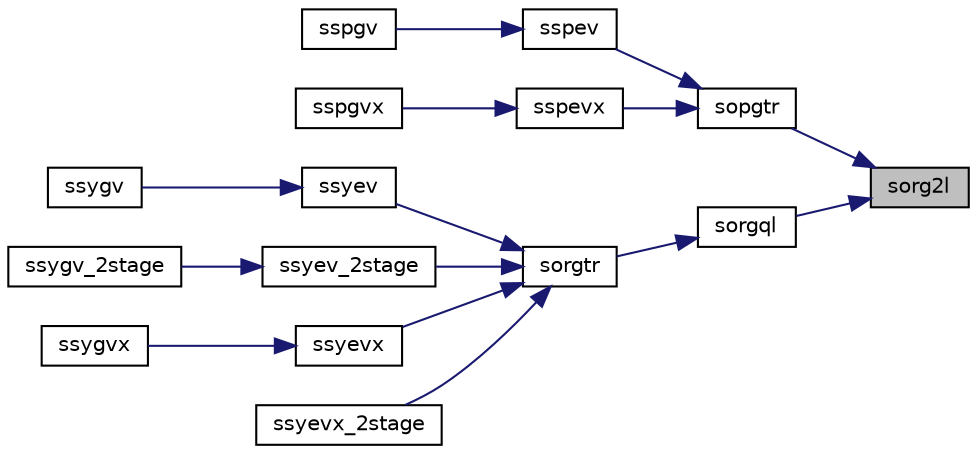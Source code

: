 digraph "sorg2l"
{
 // LATEX_PDF_SIZE
  edge [fontname="Helvetica",fontsize="10",labelfontname="Helvetica",labelfontsize="10"];
  node [fontname="Helvetica",fontsize="10",shape=record];
  rankdir="RL";
  Node1 [label="sorg2l",height=0.2,width=0.4,color="black", fillcolor="grey75", style="filled", fontcolor="black",tooltip="SORG2L generates all or part of the orthogonal matrix Q from a QL factorization determined by sgeqlf ..."];
  Node1 -> Node2 [dir="back",color="midnightblue",fontsize="10",style="solid",fontname="Helvetica"];
  Node2 [label="sopgtr",height=0.2,width=0.4,color="black", fillcolor="white", style="filled",URL="$sopgtr_8f.html#a579c892c7b1d3ae35f9c0c6329349964",tooltip="SOPGTR"];
  Node2 -> Node3 [dir="back",color="midnightblue",fontsize="10",style="solid",fontname="Helvetica"];
  Node3 [label="sspev",height=0.2,width=0.4,color="black", fillcolor="white", style="filled",URL="$sspev_8f.html#aee30ff1f2a1f001a8c75a1d233985bb5",tooltip="SSPEV computes the eigenvalues and, optionally, the left and/or right eigenvectors for OTHER matrices"];
  Node3 -> Node4 [dir="back",color="midnightblue",fontsize="10",style="solid",fontname="Helvetica"];
  Node4 [label="sspgv",height=0.2,width=0.4,color="black", fillcolor="white", style="filled",URL="$sspgv_8f.html#af356f346cac338069786ba63042527a6",tooltip="SSPGV"];
  Node2 -> Node5 [dir="back",color="midnightblue",fontsize="10",style="solid",fontname="Helvetica"];
  Node5 [label="sspevx",height=0.2,width=0.4,color="black", fillcolor="white", style="filled",URL="$sspevx_8f.html#aaa149618cc74cd907218f33d30825109",tooltip="SSPEVX computes the eigenvalues and, optionally, the left and/or right eigenvectors for OTHER matrice..."];
  Node5 -> Node6 [dir="back",color="midnightblue",fontsize="10",style="solid",fontname="Helvetica"];
  Node6 [label="sspgvx",height=0.2,width=0.4,color="black", fillcolor="white", style="filled",URL="$sspgvx_8f.html#a6d78c13e0472349e920ec49cc79337fb",tooltip="SSPGVX"];
  Node1 -> Node7 [dir="back",color="midnightblue",fontsize="10",style="solid",fontname="Helvetica"];
  Node7 [label="sorgql",height=0.2,width=0.4,color="black", fillcolor="white", style="filled",URL="$sorgql_8f.html#a79a9dc68fb789b7ee05ad5e25b5ba363",tooltip="SORGQL"];
  Node7 -> Node8 [dir="back",color="midnightblue",fontsize="10",style="solid",fontname="Helvetica"];
  Node8 [label="sorgtr",height=0.2,width=0.4,color="black", fillcolor="white", style="filled",URL="$sorgtr_8f.html#ac6f8631f843add08acb109e7651c35cf",tooltip="SORGTR"];
  Node8 -> Node9 [dir="back",color="midnightblue",fontsize="10",style="solid",fontname="Helvetica"];
  Node9 [label="ssyev",height=0.2,width=0.4,color="black", fillcolor="white", style="filled",URL="$ssyev_8f.html#a63d8d12aef8f2711d711d9e6bd833e46",tooltip="SSYEV computes the eigenvalues and, optionally, the left and/or right eigenvectors for SY matrices"];
  Node9 -> Node10 [dir="back",color="midnightblue",fontsize="10",style="solid",fontname="Helvetica"];
  Node10 [label="ssygv",height=0.2,width=0.4,color="black", fillcolor="white", style="filled",URL="$ssygv_8f.html#a0523956327948aae43173b964188e5a2",tooltip="SSYGV"];
  Node8 -> Node11 [dir="back",color="midnightblue",fontsize="10",style="solid",fontname="Helvetica"];
  Node11 [label="ssyev_2stage",height=0.2,width=0.4,color="black", fillcolor="white", style="filled",URL="$ssyev__2stage_8f.html#a2d0b53eb79e43d7059fc80365ec517e9",tooltip="SSYEV_2STAGE computes the eigenvalues and, optionally, the left and/or right eigenvectors for SY matr..."];
  Node11 -> Node12 [dir="back",color="midnightblue",fontsize="10",style="solid",fontname="Helvetica"];
  Node12 [label="ssygv_2stage",height=0.2,width=0.4,color="black", fillcolor="white", style="filled",URL="$ssygv__2stage_8f.html#a6eaf17f1551477fc438915c8ada67abc",tooltip="SSYGV_2STAGE"];
  Node8 -> Node13 [dir="back",color="midnightblue",fontsize="10",style="solid",fontname="Helvetica"];
  Node13 [label="ssyevx",height=0.2,width=0.4,color="black", fillcolor="white", style="filled",URL="$ssyevx_8f.html#a7f8f413f03a84dbe4ac7a973024d0a48",tooltip="SSYEVX computes the eigenvalues and, optionally, the left and/or right eigenvectors for SY matrices"];
  Node13 -> Node14 [dir="back",color="midnightblue",fontsize="10",style="solid",fontname="Helvetica"];
  Node14 [label="ssygvx",height=0.2,width=0.4,color="black", fillcolor="white", style="filled",URL="$ssygvx_8f.html#a29a3927f20cd9692c94ff14babe54ffa",tooltip="SSYGVX"];
  Node8 -> Node15 [dir="back",color="midnightblue",fontsize="10",style="solid",fontname="Helvetica"];
  Node15 [label="ssyevx_2stage",height=0.2,width=0.4,color="black", fillcolor="white", style="filled",URL="$ssyevx__2stage_8f.html#ade5afd3e65add6bc3ba047203a98602f",tooltip="SSYEVX_2STAGE computes the eigenvalues and, optionally, the left and/or right eigenvectors for SY mat..."];
}
